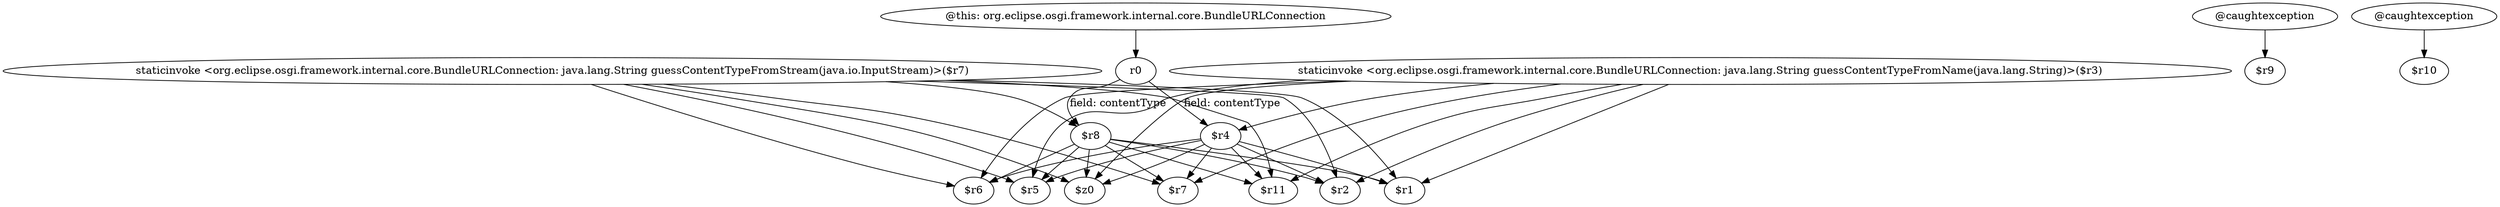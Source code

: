 digraph g {
0[label="staticinvoke <org.eclipse.osgi.framework.internal.core.BundleURLConnection: java.lang.String guessContentTypeFromStream(java.io.InputStream)>($r7)"]
1[label="$r11"]
0->1[label=""]
2[label="$r8"]
3[label="$z0"]
2->3[label=""]
4[label="staticinvoke <org.eclipse.osgi.framework.internal.core.BundleURLConnection: java.lang.String guessContentTypeFromName(java.lang.String)>($r3)"]
5[label="$r2"]
4->5[label=""]
6[label="r0"]
6->2[label="field: contentType"]
7[label="$r4"]
6->7[label="field: contentType"]
8[label="$r7"]
0->8[label=""]
9[label="$r6"]
4->9[label=""]
2->8[label=""]
4->3[label=""]
10[label="$r5"]
2->10[label=""]
11[label="$r1"]
7->11[label=""]
0->3[label=""]
4->7[label=""]
7->1[label=""]
4->10[label=""]
0->2[label=""]
4->8[label=""]
12[label="@caughtexception"]
13[label="$r9"]
12->13[label=""]
0->10[label=""]
0->11[label=""]
7->5[label=""]
4->1[label=""]
14[label="@this: org.eclipse.osgi.framework.internal.core.BundleURLConnection"]
14->6[label=""]
15[label="@caughtexception"]
16[label="$r10"]
15->16[label=""]
7->9[label=""]
2->1[label=""]
2->9[label=""]
7->3[label=""]
0->9[label=""]
7->8[label=""]
2->5[label=""]
7->10[label=""]
4->11[label=""]
2->11[label=""]
0->5[label=""]
}